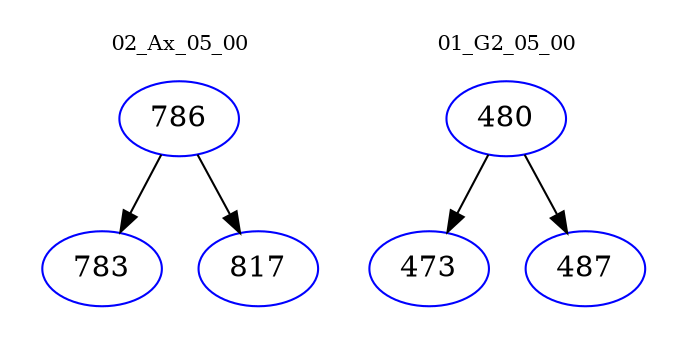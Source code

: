 digraph{
subgraph cluster_0 {
color = white
label = "02_Ax_05_00";
fontsize=10;
T0_786 [label="786", color="blue"]
T0_786 -> T0_783 [color="black"]
T0_783 [label="783", color="blue"]
T0_786 -> T0_817 [color="black"]
T0_817 [label="817", color="blue"]
}
subgraph cluster_1 {
color = white
label = "01_G2_05_00";
fontsize=10;
T1_480 [label="480", color="blue"]
T1_480 -> T1_473 [color="black"]
T1_473 [label="473", color="blue"]
T1_480 -> T1_487 [color="black"]
T1_487 [label="487", color="blue"]
}
}
